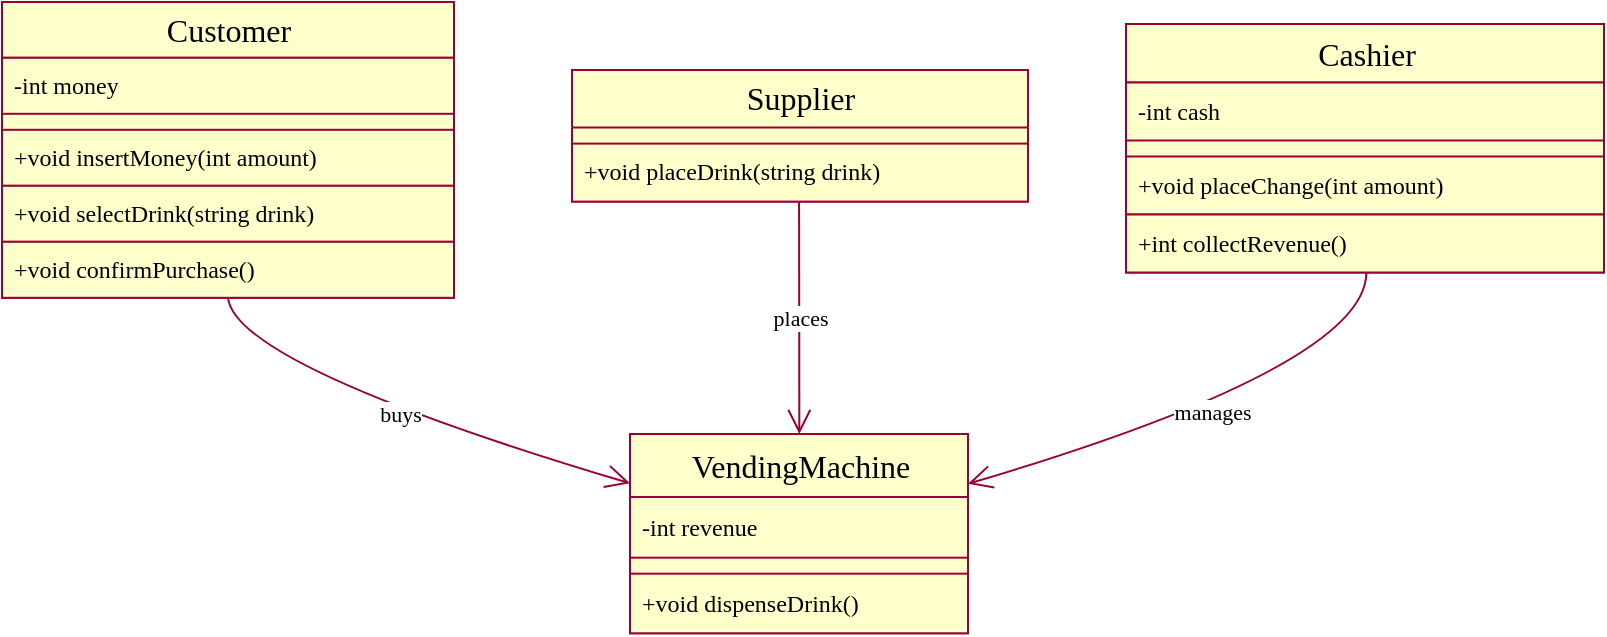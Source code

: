 <mxfile version="24.2.0" type="github">
  <diagram name="第 1 页" id="VYdLFaJAP4kFVj9BPcVq">
    <mxGraphModel dx="507" dy="337" grid="0" gridSize="10" guides="1" tooltips="1" connect="1" arrows="1" fold="1" page="0" pageScale="1" pageWidth="827" pageHeight="1169" background="none" math="0" shadow="0">
      <root>
        <mxCell id="0" />
        <mxCell id="1" parent="0" />
        <mxCell id="P23xTzHWZnVeG8Gc9Mip-91" value="Customer" style="swimlane;fontStyle=0;align=center;verticalAlign=middle;childLayout=stackLayout;horizontal=1;startSize=27.9;horizontalStack=0;resizeParent=1;resizeParentMax=0;resizeLast=0;collapsible=0;marginBottom=0;strokeColor=#990033;fillColor=#FFFFCC;swimlaneFillColor=#FFFFCC;html=1;textShadow=0;fontFamily=宋体;fontColor=default;fontSize=16;" vertex="1" parent="1">
          <mxGeometry x="21" y="171" width="226" height="147.9" as="geometry" />
        </mxCell>
        <mxCell id="P23xTzHWZnVeG8Gc9Mip-92" value="-int money" style="text;strokeColor=#990033;fillColor=#FFFFCC;align=left;verticalAlign=middle;spacingLeft=4;spacingRight=4;overflow=hidden;rotatable=0;points=[[0,0.5],[1,0.5]];portConstraint=eastwest;html=1;textShadow=0;fontFamily=宋体;" vertex="1" parent="P23xTzHWZnVeG8Gc9Mip-91">
          <mxGeometry y="27.9" width="226" height="28" as="geometry" />
        </mxCell>
        <mxCell id="P23xTzHWZnVeG8Gc9Mip-93" value="" style="line;strokeWidth=1;fillColor=#FFFFCC;align=left;verticalAlign=middle;spacingTop=-1;spacingLeft=3;spacingRight=3;rotatable=0;labelPosition=right;points=[];portConstraint=eastwest;strokeColor=none;html=1;textShadow=0;fontFamily=宋体;" vertex="1" parent="P23xTzHWZnVeG8Gc9Mip-91">
          <mxGeometry y="55.9" width="226" height="8" as="geometry" />
        </mxCell>
        <mxCell id="P23xTzHWZnVeG8Gc9Mip-94" value="+void insertMoney(int amount)" style="text;strokeColor=#990033;fillColor=#FFFFCC;align=left;verticalAlign=middle;spacingLeft=4;spacingRight=4;overflow=hidden;rotatable=0;points=[[0,0.5],[1,0.5]];portConstraint=eastwest;swimlaneFillColor=#FFFFCC;html=1;textShadow=0;fontFamily=宋体;" vertex="1" parent="P23xTzHWZnVeG8Gc9Mip-91">
          <mxGeometry y="63.9" width="226" height="28" as="geometry" />
        </mxCell>
        <mxCell id="P23xTzHWZnVeG8Gc9Mip-95" value="+void selectDrink(string drink)" style="text;strokeColor=#990033;fillColor=#FFFFCC;align=left;verticalAlign=middle;spacingLeft=4;spacingRight=4;overflow=hidden;rotatable=0;points=[[0,0.5],[1,0.5]];portConstraint=eastwest;swimlaneFillColor=#FFFFCC;html=1;textShadow=0;fontFamily=宋体;" vertex="1" parent="P23xTzHWZnVeG8Gc9Mip-91">
          <mxGeometry y="91.9" width="226" height="28" as="geometry" />
        </mxCell>
        <mxCell id="P23xTzHWZnVeG8Gc9Mip-96" value="+void confirmPurchase()" style="text;strokeColor=#990033;fillColor=#FFFFCC;align=left;verticalAlign=middle;spacingLeft=4;spacingRight=4;overflow=hidden;rotatable=0;points=[[0,0.5],[1,0.5]];portConstraint=eastwest;swimlaneFillColor=#FFFFCC;html=1;textShadow=0;fontFamily=宋体;" vertex="1" parent="P23xTzHWZnVeG8Gc9Mip-91">
          <mxGeometry y="119.9" width="226" height="28" as="geometry" />
        </mxCell>
        <mxCell id="P23xTzHWZnVeG8Gc9Mip-97" value="Supplier" style="swimlane;fontStyle=0;align=center;verticalAlign=middle;childLayout=stackLayout;horizontal=1;startSize=28.8;horizontalStack=0;resizeParent=1;resizeParentMax=0;resizeLast=0;collapsible=0;marginBottom=0;strokeColor=#990033;fillColor=#FFFFCC;swimlaneFillColor=#FFFFCC;html=1;textShadow=0;fontFamily=宋体;fontSize=16;" vertex="1" parent="1">
          <mxGeometry x="306" y="205" width="228" height="65.8" as="geometry" />
        </mxCell>
        <mxCell id="P23xTzHWZnVeG8Gc9Mip-98" value="" style="line;strokeWidth=1;fillColor=#FFFFCC;align=left;verticalAlign=middle;spacingTop=-1;spacingLeft=3;spacingRight=3;rotatable=0;labelPosition=right;points=[];portConstraint=eastwest;strokeColor=none;swimlaneFillColor=#FFFFCC;html=1;textShadow=0;fontFamily=宋体;" vertex="1" parent="P23xTzHWZnVeG8Gc9Mip-97">
          <mxGeometry y="28.8" width="228" height="8" as="geometry" />
        </mxCell>
        <mxCell id="P23xTzHWZnVeG8Gc9Mip-99" value="+void placeDrink(string drink)" style="text;strokeColor=#990033;fillColor=#FFFFCC;align=left;verticalAlign=middle;spacingLeft=4;spacingRight=4;overflow=hidden;rotatable=0;points=[[0,0.5],[1,0.5]];portConstraint=eastwest;swimlaneFillColor=#FFFFCC;html=1;textShadow=0;fontFamily=宋体;" vertex="1" parent="P23xTzHWZnVeG8Gc9Mip-97">
          <mxGeometry y="36.8" width="228" height="29" as="geometry" />
        </mxCell>
        <mxCell id="P23xTzHWZnVeG8Gc9Mip-112" style="edgeStyle=orthogonalEdgeStyle;rounded=0;orthogonalLoop=1;jettySize=auto;html=1;exitX=1;exitY=0.5;exitDx=0;exitDy=0;entryX=1.001;entryY=0.544;entryDx=0;entryDy=0;entryPerimeter=0;" edge="1" parent="P23xTzHWZnVeG8Gc9Mip-97" source="P23xTzHWZnVeG8Gc9Mip-97" target="P23xTzHWZnVeG8Gc9Mip-98">
          <mxGeometry relative="1" as="geometry" />
        </mxCell>
        <mxCell id="P23xTzHWZnVeG8Gc9Mip-100" value="Cashier" style="swimlane;fontStyle=0;align=center;verticalAlign=middle;childLayout=stackLayout;horizontal=1;startSize=29.25;horizontalStack=0;resizeParent=1;resizeParentMax=0;resizeLast=0;collapsible=0;marginBottom=0;strokeColor=#990033;fillColor=#FFFFCC;swimlaneFillColor=#FFFFCC;html=1;textShadow=0;fontFamily=宋体;fontSize=16;" vertex="1" parent="1">
          <mxGeometry x="583" y="182" width="239" height="124.25" as="geometry" />
        </mxCell>
        <mxCell id="P23xTzHWZnVeG8Gc9Mip-101" value="-int cash" style="text;strokeColor=#990033;fillColor=#FFFFCC;align=left;verticalAlign=middle;spacingLeft=4;spacingRight=4;overflow=hidden;rotatable=0;points=[[0,0.5],[1,0.5]];portConstraint=eastwest;swimlaneFillColor=#FFFFCC;html=1;textShadow=0;fontFamily=宋体;" vertex="1" parent="P23xTzHWZnVeG8Gc9Mip-100">
          <mxGeometry y="29.25" width="239" height="29" as="geometry" />
        </mxCell>
        <mxCell id="P23xTzHWZnVeG8Gc9Mip-102" value="" style="line;strokeWidth=1;fillColor=#FFFFCC;align=left;verticalAlign=middle;spacingTop=-1;spacingLeft=3;spacingRight=3;rotatable=0;labelPosition=right;points=[];portConstraint=eastwest;strokeColor=none;swimlaneFillColor=#FFFFCC;html=1;textShadow=0;fontFamily=宋体;" vertex="1" parent="P23xTzHWZnVeG8Gc9Mip-100">
          <mxGeometry y="58.25" width="239" height="8" as="geometry" />
        </mxCell>
        <mxCell id="P23xTzHWZnVeG8Gc9Mip-103" value="+void placeChange(int amount)" style="text;strokeColor=#990033;fillColor=#FFFFCC;align=left;verticalAlign=middle;spacingLeft=4;spacingRight=4;overflow=hidden;rotatable=0;points=[[0,0.5],[1,0.5]];portConstraint=eastwest;swimlaneFillColor=#FFFFCC;html=1;textShadow=0;fontFamily=宋体;" vertex="1" parent="P23xTzHWZnVeG8Gc9Mip-100">
          <mxGeometry y="66.25" width="239" height="29" as="geometry" />
        </mxCell>
        <mxCell id="P23xTzHWZnVeG8Gc9Mip-104" value="+int collectRevenue()" style="text;strokeColor=#990033;fillColor=#FFFFCC;align=left;verticalAlign=middle;spacingLeft=4;spacingRight=4;overflow=hidden;rotatable=0;points=[[0,0.5],[1,0.5]];portConstraint=eastwest;swimlaneFillColor=#FFFFCC;html=1;textShadow=0;fontFamily=宋体;" vertex="1" parent="P23xTzHWZnVeG8Gc9Mip-100">
          <mxGeometry y="95.25" width="239" height="29" as="geometry" />
        </mxCell>
        <mxCell id="P23xTzHWZnVeG8Gc9Mip-105" value="VendingMachine" style="swimlane;fontStyle=0;align=center;verticalAlign=middle;childLayout=stackLayout;horizontal=1;startSize=31.5;horizontalStack=0;resizeParent=1;resizeParentMax=0;resizeLast=0;collapsible=0;marginBottom=0;strokeColor=#990033;fillColor=#FFFFCC;swimlaneFillColor=#FFFFCC;html=1;textShadow=0;fontFamily=宋体;fontSize=16;" vertex="1" parent="1">
          <mxGeometry x="335" y="387" width="169" height="99.64" as="geometry" />
        </mxCell>
        <mxCell id="P23xTzHWZnVeG8Gc9Mip-106" value="-int revenue" style="text;strokeColor=#990033;fillColor=#FFFFCC;align=left;verticalAlign=middle;spacingLeft=4;spacingRight=4;overflow=hidden;rotatable=0;points=[[0,0.5],[1,0.5]];portConstraint=eastwest;swimlaneFillColor=#FFFFCC;labelBackgroundColor=none;html=1;textShadow=0;fontFamily=宋体;aspect=fixed;" vertex="1" parent="P23xTzHWZnVeG8Gc9Mip-105">
          <mxGeometry y="31.5" width="169" height="30.34" as="geometry" />
        </mxCell>
        <mxCell id="P23xTzHWZnVeG8Gc9Mip-107" value="" style="line;strokeWidth=1;fillColor=#FFFFCC;align=left;verticalAlign=middle;spacingTop=-1;spacingLeft=3;spacingRight=3;rotatable=0;labelPosition=right;points=[];portConstraint=eastwest;strokeColor=none;swimlaneFillColor=#FFFFCC;html=1;textShadow=0;fontFamily=宋体;" vertex="1" parent="P23xTzHWZnVeG8Gc9Mip-105">
          <mxGeometry y="61.84" width="169" height="8" as="geometry" />
        </mxCell>
        <mxCell id="P23xTzHWZnVeG8Gc9Mip-108" value="+void dispenseDrink()" style="text;strokeColor=#990033;fillColor=#FFFFCC;align=left;verticalAlign=middle;spacingLeft=4;spacingRight=4;overflow=hidden;rotatable=0;points=[[0,0.5],[1,0.5]];portConstraint=eastwest;swimlaneFillColor=#FFFFCC;html=1;textShadow=0;fontFamily=宋体;aspect=fixed;" vertex="1" parent="P23xTzHWZnVeG8Gc9Mip-105">
          <mxGeometry y="69.84" width="169" height="29.8" as="geometry" />
        </mxCell>
        <mxCell id="P23xTzHWZnVeG8Gc9Mip-109" value="buys" style="curved=1;startArrow=none;endArrow=open;exitX=0.5;exitY=0.997;entryX=0.001;entryY=0.248;rounded=0;endFill=0;endSize=10;strokeColor=#990033;html=1;textShadow=0;fontFamily=宋体;verticalAlign=middle;" edge="1" parent="1" source="P23xTzHWZnVeG8Gc9Mip-91" target="P23xTzHWZnVeG8Gc9Mip-105">
          <mxGeometry relative="1" as="geometry">
            <Array as="points">
              <mxPoint x="138" y="353" />
            </Array>
          </mxGeometry>
        </mxCell>
        <mxCell id="P23xTzHWZnVeG8Gc9Mip-110" value="places" style="curved=1;startArrow=none;endArrow=open;exitX=0.498;exitY=0.997;entryX=0.501;entryY=0;rounded=0;endFill=0;endSize=10;strokeColor=#990033;html=1;textShadow=0;fontFamily=宋体;verticalAlign=middle;" edge="1" parent="1" source="P23xTzHWZnVeG8Gc9Mip-97" target="P23xTzHWZnVeG8Gc9Mip-105">
          <mxGeometry relative="1" as="geometry">
            <Array as="points" />
          </mxGeometry>
        </mxCell>
        <mxCell id="P23xTzHWZnVeG8Gc9Mip-111" value="manages" style="curved=1;startArrow=none;endArrow=open;exitX=0.503;exitY=1.002;entryX=1.0;entryY=0.25;rounded=0;endFill=0;endSize=10;strokeColor=#990033;html=1;textShadow=0;fontFamily=宋体;verticalAlign=middle;" edge="1" parent="1" source="P23xTzHWZnVeG8Gc9Mip-100" target="P23xTzHWZnVeG8Gc9Mip-105">
          <mxGeometry relative="1" as="geometry">
            <Array as="points">
              <mxPoint x="703" y="353" />
            </Array>
          </mxGeometry>
        </mxCell>
      </root>
    </mxGraphModel>
  </diagram>
</mxfile>
